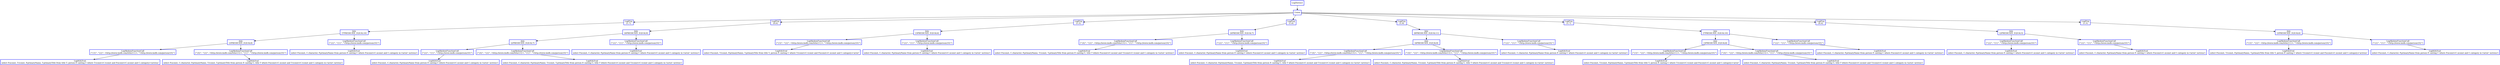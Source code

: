 digraph  g{
node [shape=rectangle, color=black, fontcolor=black, style=bold]
0 [label="LogDistinct" , color = blue] ; 
1 [label="Union", color = blue] ; 
0 -> 1 ; 
2 [label="LogProj
[1,7]" , color = blue] ; 
1 -> 2 ; 
3 [label="Join\n [7PREDICATE_EQUAL10] ", color = blue] ; 
2 -> 3 ; 
4 [label="Join\n [3PREDICATE_EQUAL8] ", color = blue] ; 
3 -> 4 ; 
5 [label="LogSkolemFunctionCall
(\"{3}\", \"{2}\", <http://www.imdb.com/title/{1}>, \"<http://www.imdb.com/person/{0}\")" , color = blue] ; 
4 -> 5 ; 
6 [label="LogSQLEval 
select P.nconst, T.tconst, P.primaryName, T.primaryTitle from title T, person P, casting C where T.tconst=C.tconst and P.nconst=C.nconst and C.category='actress'", color = blue] ; 
5 -> 6 ; 
7 [label="LogSkolemFunctionCall
(\"{4}\", \"{2}\", <http://www.imdb.com/title/{3}>, \"{1}\", \"<http://www.imdb.com/person/{0}\")" , color = blue] ; 
4 -> 7 ; 
8 [label="LogSQLEval 
select P.nconst, C.character, P.primaryName, T.tconst, T.primaryTitle from person P, casting C, title T where P.nconst=C.nconst and T.tconst=C.tconst and C.category in ('actor','actress')", color = blue] ; 
7 -> 8 ; 
9 [label="LogSkolemFunctionCall
(\"{2}\", \"{1}\", \"<http://www.imdb.com/person/{0}\")" , color = blue] ; 
3 -> 9 ; 
10 [label="LogSQLEval 
select P.nconst, C.character, P.primaryName from person P, casting C where P.nconst=C.nconst and C.category in ('actor','actress')", color = blue] ; 
9 -> 10 ; 
12 [label="LogProj
[0,6]" , color = blue] ; 
1 -> 12 ; 
13 [label="Join\n [6PREDICATE_EQUAL9] ", color = blue] ; 
12 -> 13 ; 
14 [label="Join\n [2PREDICATE_EQUAL7] ", color = blue] ; 
13 -> 14 ; 
15 [label="LogSkolemFunctionCall
(\"{2}\", \"{1}\", \"<http://www.imdb.com/person/{0}\")" , color = blue] ; 
14 -> 15 ; 
16 [label="LogSQLEval 
select P.nconst, C.character, P.primaryName from person P, casting C where P.nconst=C.nconst and C.category in ('actor','actress')", color = blue] ; 
15 -> 16 ; 
17 [label="LogSkolemFunctionCall
(\"{4}\", \"{2}\", <http://www.imdb.com/title/{3}>, \"{1}\", \"<http://www.imdb.com/person/{0}\")" , color = blue] ; 
14 -> 17 ; 
18 [label="LogSQLEval 
select P.nconst, C.character, P.primaryName, T.tconst, T.primaryTitle from person P, casting C, title T where P.nconst=C.nconst and T.tconst=C.tconst and C.category in ('actor','actress')", color = blue] ; 
17 -> 18 ; 
19 [label="LogSkolemFunctionCall
(\"{2}\", \"{1}\", \"<http://www.imdb.com/person/{0}\")" , color = blue] ; 
13 -> 19 ; 
20 [label="LogSQLEval 
select P.nconst, C.character, P.primaryName from person P, casting C where P.nconst=C.nconst and C.category in ('actor','actress')", color = blue] ; 
19 -> 20 ; 
22 [label="LogProj
[1,5]" , color = blue] ; 
1 -> 22 ; 
23 [label="Join\n [3PREDICATE_EQUAL6] ", color = blue] ; 
22 -> 23 ; 
24 [label="LogSkolemFunctionCall
(\"{3}\", \"{2}\", <http://www.imdb.com/title/{1}>, \"<http://www.imdb.com/person/{0}\")" , color = blue] ; 
23 -> 24 ; 
25 [label="LogSQLEval 
select P.nconst, T.tconst, P.primaryName, T.primaryTitle from title T, person P, casting C where T.tconst=C.tconst and P.nconst=C.nconst and C.category='actor'", color = blue] ; 
24 -> 25 ; 
26 [label="LogSkolemFunctionCall
(\"{2}\", \"{1}\", \"<http://www.imdb.com/person/{0}\")" , color = blue] ; 
23 -> 26 ; 
27 [label="LogSQLEval 
select P.nconst, C.character, P.primaryName from person P, casting C where P.nconst=C.nconst and C.category in ('actor','actress')", color = blue] ; 
26 -> 27 ; 
29 [label="LogProj
[1,6]" , color = blue] ; 
1 -> 29 ; 
30 [label="Join\n [4PREDICATE_EQUAL7] ", color = blue] ; 
29 -> 30 ; 
31 [label="LogSkolemFunctionCall
(\"{4}\", \"{2}\", <http://www.imdb.com/title/{3}>, \"{1}\", \"<http://www.imdb.com/person/{0}\")" , color = blue] ; 
30 -> 31 ; 
32 [label="LogSQLEval 
select P.nconst, C.character, P.primaryName, T.tconst, T.primaryTitle from person P, casting C, title T where P.nconst=C.nconst and T.tconst=C.tconst and C.category in ('actor','actress')", color = blue] ; 
31 -> 32 ; 
33 [label="LogSkolemFunctionCall
(\"{2}\", \"{1}\", \"<http://www.imdb.com/person/{0}\")" , color = blue] ; 
30 -> 33 ; 
34 [label="LogSQLEval 
select P.nconst, C.character, P.primaryName from person P, casting C where P.nconst=C.nconst and C.category in ('actor','actress')", color = blue] ; 
33 -> 34 ; 
36 [label="LogProj
[1,8]" , color = blue] ; 
1 -> 36 ; 
37 [label="Join\n [8PREDICATE_EQUAL11] ", color = blue] ; 
36 -> 37 ; 
38 [label="Join\n [4PREDICATE_EQUAL9] ", color = blue] ; 
37 -> 38 ; 
39 [label="LogSkolemFunctionCall
(\"{4}\", \"{2}\", <http://www.imdb.com/title/{3}>, \"{1}\", \"<http://www.imdb.com/person/{0}\")" , color = blue] ; 
38 -> 39 ; 
40 [label="LogSQLEval 
select P.nconst, C.character, P.primaryName, T.tconst, T.primaryTitle from person P, casting C, title T where P.nconst=C.nconst and T.tconst=C.tconst and C.category in ('actor','actress')", color = blue] ; 
39 -> 40 ; 
41 [label="LogSkolemFunctionCall
(\"{4}\", \"{2}\", <http://www.imdb.com/title/{3}>, \"{1}\", \"<http://www.imdb.com/person/{0}\")" , color = blue] ; 
38 -> 41 ; 
42 [label="LogSQLEval 
select P.nconst, C.character, P.primaryName, T.tconst, T.primaryTitle from person P, casting C, title T where P.nconst=C.nconst and T.tconst=C.tconst and C.category in ('actor','actress')", color = blue] ; 
41 -> 42 ; 
43 [label="LogSkolemFunctionCall
(\"{2}\", \"{1}\", \"<http://www.imdb.com/person/{0}\")" , color = blue] ; 
37 -> 43 ; 
44 [label="LogSQLEval 
select P.nconst, C.character, P.primaryName from person P, casting C where P.nconst=C.nconst and C.category in ('actor','actress')", color = blue] ; 
43 -> 44 ; 
46 [label="LogProj
[1,7]" , color = blue] ; 
1 -> 46 ; 
47 [label="Join\n [7PREDICATE_EQUAL10] ", color = blue] ; 
46 -> 47 ; 
48 [label="Join\n [3PREDICATE_EQUAL8] ", color = blue] ; 
47 -> 48 ; 
49 [label="LogSkolemFunctionCall
(\"{3}\", \"{2}\", <http://www.imdb.com/title/{1}>, \"<http://www.imdb.com/person/{0}\")" , color = blue] ; 
48 -> 49 ; 
50 [label="LogSQLEval 
select P.nconst, T.tconst, P.primaryName, T.primaryTitle from title T, person P, casting C where T.tconst=C.tconst and P.nconst=C.nconst and C.category='actor'", color = blue] ; 
49 -> 50 ; 
51 [label="LogSkolemFunctionCall
(\"{4}\", \"{2}\", <http://www.imdb.com/title/{3}>, \"{1}\", \"<http://www.imdb.com/person/{0}\")" , color = blue] ; 
48 -> 51 ; 
52 [label="LogSQLEval 
select P.nconst, C.character, P.primaryName, T.tconst, T.primaryTitle from person P, casting C, title T where P.nconst=C.nconst and T.tconst=C.tconst and C.category in ('actor','actress')", color = blue] ; 
51 -> 52 ; 
53 [label="LogSkolemFunctionCall
(\"{2}\", \"{1}\", \"<http://www.imdb.com/person/{0}\")" , color = blue] ; 
47 -> 53 ; 
54 [label="LogSQLEval 
select P.nconst, C.character, P.primaryName from person P, casting C where P.nconst=C.nconst and C.category in ('actor','actress')", color = blue] ; 
53 -> 54 ; 
56 [label="LogProj
[0,4]" , color = blue] ; 
1 -> 56 ; 
57 [label="Join\n [2PREDICATE_EQUAL5] ", color = blue] ; 
56 -> 57 ; 
58 [label="LogSkolemFunctionCall
(\"{2}\", \"{1}\", \"<http://www.imdb.com/person/{0}\")" , color = blue] ; 
57 -> 58 ; 
59 [label="LogSQLEval 
select P.nconst, C.character, P.primaryName from person P, casting C where P.nconst=C.nconst and C.category in ('actor','actress')", color = blue] ; 
58 -> 59 ; 
60 [label="LogSkolemFunctionCall
(\"{2}\", \"{1}\", \"<http://www.imdb.com/person/{0}\")" , color = blue] ; 
57 -> 60 ; 
61 [label="LogSQLEval 
select P.nconst, C.character, P.primaryName from person P, casting C where P.nconst=C.nconst and C.category in ('actor','actress')", color = blue] ; 
60 -> 61 ; 
63 [label="LogProj
[1,5]" , color = blue] ; 
1 -> 63 ; 
64 [label="Join\n [3PREDICATE_EQUAL6] ", color = blue] ; 
63 -> 64 ; 
65 [label="LogSkolemFunctionCall
(\"{3}\", \"{2}\", <http://www.imdb.com/title/{1}>, \"<http://www.imdb.com/person/{0}\")" , color = blue] ; 
64 -> 65 ; 
66 [label="LogSQLEval 
select P.nconst, T.tconst, P.primaryName, T.primaryTitle from title T, person P, casting C where T.tconst=C.tconst and P.nconst=C.nconst and C.category='actress'", color = blue] ; 
65 -> 66 ; 
67 [label="LogSkolemFunctionCall
(\"{2}\", \"{1}\", \"<http://www.imdb.com/person/{0}\")" , color = blue] ; 
64 -> 67 ; 
68 [label="LogSQLEval 
select P.nconst, C.character, P.primaryName from person P, casting C where P.nconst=C.nconst and C.category in ('actor','actress')", color = blue] ; 
67 -> 68 ; 
}

